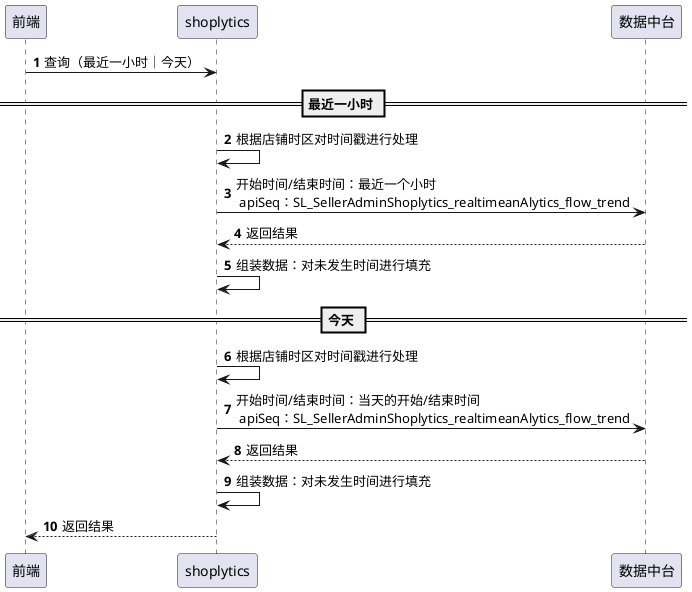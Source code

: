 @startuml
'https://plantuml.com/sequence-diagram

autonumber

前端 -> shoplytics: 查询（最近一小时｜今天）
== 最近一小时 ==
shoplytics -> shoplytics: 根据店铺时区对时间戳进行处理
shoplytics -> 数据中台: 开始时间/结束时间：最近一个小时\n apiSeq：SL_SellerAdminShoplytics_realtimeanAlytics_flow_trend
数据中台 --> shoplytics: 返回结果
shoplytics -> shoplytics: 组装数据：对未发生时间进行填充
== 今天 ==
shoplytics -> shoplytics: 根据店铺时区对时间戳进行处理
shoplytics -> 数据中台: 开始时间/结束时间：当天的开始/结束时间\n apiSeq：SL_SellerAdminShoplytics_realtimeanAlytics_flow_trend
数据中台 --> shoplytics: 返回结果
shoplytics -> shoplytics: 组装数据：对未发生时间进行填充

shoplytics --> 前端: 返回结果

@enduml

